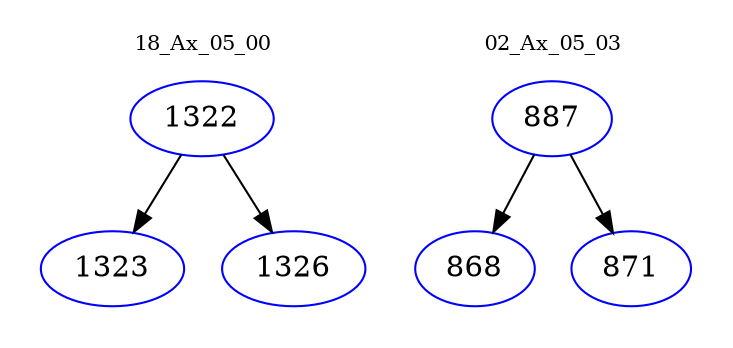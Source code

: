 digraph{
subgraph cluster_0 {
color = white
label = "18_Ax_05_00";
fontsize=10;
T0_1322 [label="1322", color="blue"]
T0_1322 -> T0_1323 [color="black"]
T0_1323 [label="1323", color="blue"]
T0_1322 -> T0_1326 [color="black"]
T0_1326 [label="1326", color="blue"]
}
subgraph cluster_1 {
color = white
label = "02_Ax_05_03";
fontsize=10;
T1_887 [label="887", color="blue"]
T1_887 -> T1_868 [color="black"]
T1_868 [label="868", color="blue"]
T1_887 -> T1_871 [color="black"]
T1_871 [label="871", color="blue"]
}
}
